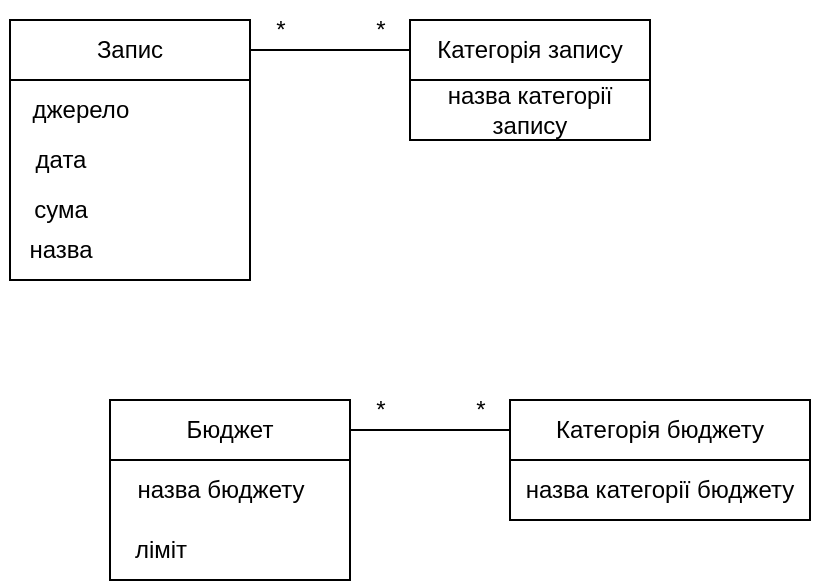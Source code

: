 <mxfile version="22.0.2" type="device">
  <diagram id="C5RBs43oDa-KdzZeNtuy" name="Page-1">
    <mxGraphModel dx="1036" dy="606" grid="1" gridSize="10" guides="1" tooltips="1" connect="1" arrows="1" fold="1" page="1" pageScale="1" pageWidth="827" pageHeight="1169" math="0" shadow="0">
      <root>
        <mxCell id="WIyWlLk6GJQsqaUBKTNV-0" />
        <mxCell id="WIyWlLk6GJQsqaUBKTNV-1" parent="WIyWlLk6GJQsqaUBKTNV-0" />
        <mxCell id="LycbBss6C9_prEajd11c-9" style="edgeStyle=orthogonalEdgeStyle;rounded=0;orthogonalLoop=1;jettySize=auto;html=1;exitX=1;exitY=0.5;exitDx=0;exitDy=0;entryX=0;entryY=0.5;entryDx=0;entryDy=0;endArrow=none;endFill=0;" edge="1" parent="WIyWlLk6GJQsqaUBKTNV-1" source="LycbBss6C9_prEajd11c-0" target="LycbBss6C9_prEajd11c-7">
          <mxGeometry relative="1" as="geometry" />
        </mxCell>
        <mxCell id="LycbBss6C9_prEajd11c-0" value="Запис" style="rounded=0;whiteSpace=wrap;html=1;" vertex="1" parent="WIyWlLk6GJQsqaUBKTNV-1">
          <mxGeometry x="160" y="120" width="120" height="30" as="geometry" />
        </mxCell>
        <mxCell id="LycbBss6C9_prEajd11c-1" value="" style="rounded=0;whiteSpace=wrap;html=1;" vertex="1" parent="WIyWlLk6GJQsqaUBKTNV-1">
          <mxGeometry x="160" y="150" width="120" height="100" as="geometry" />
        </mxCell>
        <mxCell id="LycbBss6C9_prEajd11c-2" value="джерело" style="text;html=1;align=center;verticalAlign=middle;resizable=0;points=[];autosize=1;strokeColor=none;fillColor=none;" vertex="1" parent="WIyWlLk6GJQsqaUBKTNV-1">
          <mxGeometry x="160" y="150" width="70" height="30" as="geometry" />
        </mxCell>
        <mxCell id="LycbBss6C9_prEajd11c-3" value="дата" style="text;html=1;align=center;verticalAlign=middle;resizable=0;points=[];autosize=1;strokeColor=none;fillColor=none;" vertex="1" parent="WIyWlLk6GJQsqaUBKTNV-1">
          <mxGeometry x="160" y="175" width="50" height="30" as="geometry" />
        </mxCell>
        <mxCell id="LycbBss6C9_prEajd11c-4" value="сума" style="text;html=1;align=center;verticalAlign=middle;resizable=0;points=[];autosize=1;strokeColor=none;fillColor=none;" vertex="1" parent="WIyWlLk6GJQsqaUBKTNV-1">
          <mxGeometry x="160" y="200" width="50" height="30" as="geometry" />
        </mxCell>
        <mxCell id="LycbBss6C9_prEajd11c-7" value="Категорія запису" style="rounded=0;whiteSpace=wrap;html=1;" vertex="1" parent="WIyWlLk6GJQsqaUBKTNV-1">
          <mxGeometry x="360" y="120" width="120" height="30" as="geometry" />
        </mxCell>
        <mxCell id="LycbBss6C9_prEajd11c-8" value="назва категорії запису" style="rounded=0;whiteSpace=wrap;html=1;" vertex="1" parent="WIyWlLk6GJQsqaUBKTNV-1">
          <mxGeometry x="360" y="150" width="120" height="30" as="geometry" />
        </mxCell>
        <mxCell id="LycbBss6C9_prEajd11c-10" value="*" style="text;html=1;align=center;verticalAlign=middle;resizable=0;points=[];autosize=1;strokeColor=none;fillColor=none;" vertex="1" parent="WIyWlLk6GJQsqaUBKTNV-1">
          <mxGeometry x="280" y="110" width="30" height="30" as="geometry" />
        </mxCell>
        <mxCell id="LycbBss6C9_prEajd11c-11" value="*" style="text;html=1;align=center;verticalAlign=middle;resizable=0;points=[];autosize=1;strokeColor=none;fillColor=none;" vertex="1" parent="WIyWlLk6GJQsqaUBKTNV-1">
          <mxGeometry x="330" y="110" width="30" height="30" as="geometry" />
        </mxCell>
        <mxCell id="LycbBss6C9_prEajd11c-12" style="edgeStyle=orthogonalEdgeStyle;rounded=0;orthogonalLoop=1;jettySize=auto;html=1;exitX=1;exitY=0.5;exitDx=0;exitDy=0;entryX=0;entryY=0.5;entryDx=0;entryDy=0;endArrow=none;endFill=0;" edge="1" parent="WIyWlLk6GJQsqaUBKTNV-1" source="LycbBss6C9_prEajd11c-13" target="LycbBss6C9_prEajd11c-18">
          <mxGeometry relative="1" as="geometry" />
        </mxCell>
        <mxCell id="LycbBss6C9_prEajd11c-13" value="Бюджет" style="rounded=0;whiteSpace=wrap;html=1;" vertex="1" parent="WIyWlLk6GJQsqaUBKTNV-1">
          <mxGeometry x="210" y="310" width="120" height="30" as="geometry" />
        </mxCell>
        <mxCell id="LycbBss6C9_prEajd11c-14" value="" style="rounded=0;whiteSpace=wrap;html=1;" vertex="1" parent="WIyWlLk6GJQsqaUBKTNV-1">
          <mxGeometry x="210" y="340" width="120" height="60" as="geometry" />
        </mxCell>
        <mxCell id="LycbBss6C9_prEajd11c-15" value="назва бюджету" style="text;html=1;align=center;verticalAlign=middle;resizable=0;points=[];autosize=1;strokeColor=none;fillColor=none;" vertex="1" parent="WIyWlLk6GJQsqaUBKTNV-1">
          <mxGeometry x="210" y="340" width="110" height="30" as="geometry" />
        </mxCell>
        <mxCell id="LycbBss6C9_prEajd11c-16" value="ліміт" style="text;html=1;align=center;verticalAlign=middle;resizable=0;points=[];autosize=1;strokeColor=none;fillColor=none;" vertex="1" parent="WIyWlLk6GJQsqaUBKTNV-1">
          <mxGeometry x="210" y="370" width="50" height="30" as="geometry" />
        </mxCell>
        <mxCell id="LycbBss6C9_prEajd11c-18" value="Категорія бюджету" style="rounded=0;whiteSpace=wrap;html=1;" vertex="1" parent="WIyWlLk6GJQsqaUBKTNV-1">
          <mxGeometry x="410" y="310" width="150" height="30" as="geometry" />
        </mxCell>
        <mxCell id="LycbBss6C9_prEajd11c-19" value="назва категорії бюджету" style="rounded=0;whiteSpace=wrap;html=1;" vertex="1" parent="WIyWlLk6GJQsqaUBKTNV-1">
          <mxGeometry x="410" y="340" width="150" height="30" as="geometry" />
        </mxCell>
        <mxCell id="LycbBss6C9_prEajd11c-20" value="*" style="text;html=1;align=center;verticalAlign=middle;resizable=0;points=[];autosize=1;strokeColor=none;fillColor=none;" vertex="1" parent="WIyWlLk6GJQsqaUBKTNV-1">
          <mxGeometry x="330" y="300" width="30" height="30" as="geometry" />
        </mxCell>
        <mxCell id="LycbBss6C9_prEajd11c-21" value="*" style="text;html=1;align=center;verticalAlign=middle;resizable=0;points=[];autosize=1;strokeColor=none;fillColor=none;" vertex="1" parent="WIyWlLk6GJQsqaUBKTNV-1">
          <mxGeometry x="380" y="300" width="30" height="30" as="geometry" />
        </mxCell>
        <mxCell id="LycbBss6C9_prEajd11c-22" value="назва" style="text;html=1;align=center;verticalAlign=middle;resizable=0;points=[];autosize=1;strokeColor=none;fillColor=none;" vertex="1" parent="WIyWlLk6GJQsqaUBKTNV-1">
          <mxGeometry x="155" y="220" width="60" height="30" as="geometry" />
        </mxCell>
      </root>
    </mxGraphModel>
  </diagram>
</mxfile>

